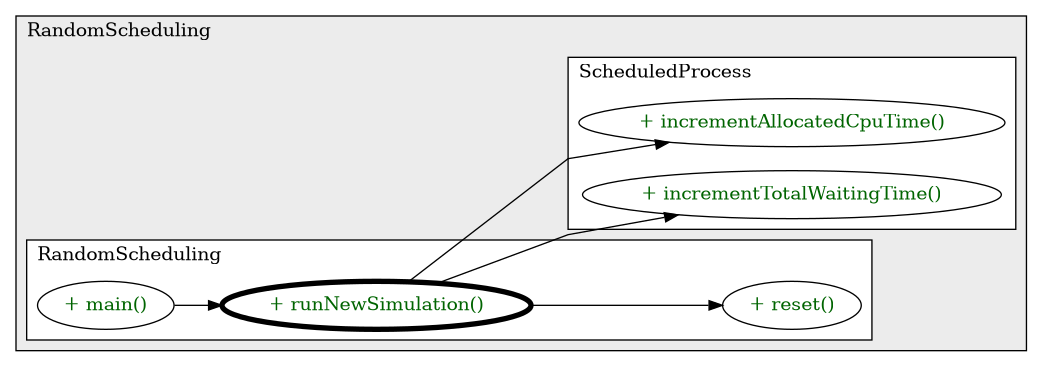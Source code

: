 @startuml

/' diagram meta data start
config=CallConfiguration;
{
  "rootMethod": "RandomScheduling#runNewSimulation(boolean,int,int,int,int,int,double)",
  "projectClassification": {
    "searchMode": "OpenProject", // OpenProject, AllProjects
    "includedProjects": "",
    "pathEndKeywords": "*.impl",
    "isClientPath": "",
    "isClientName": "",
    "isTestPath": "",
    "isTestName": "",
    "isMappingPath": "",
    "isMappingName": "",
    "isDataAccessPath": "",
    "isDataAccessName": "",
    "isDataStructurePath": "",
    "isDataStructureName": "",
    "isInterfaceStructuresPath": "",
    "isInterfaceStructuresName": "",
    "isEntryPointPath": "",
    "isEntryPointName": ""
  },
  "graphRestriction": {
    "classPackageExcludeFilter": "",
    "classPackageIncludeFilter": "",
    "classNameExcludeFilter": "",
    "classNameIncludeFilter": "",
    "methodNameExcludeFilter": "",
    "methodNameIncludeFilter": "",
    "removeByInheritance": "", // inheritance/annotation based filtering is done in a second step
    "removeByAnnotation": "",
    "removeByClassPackage": "", // cleanup the graph after inheritance/annotation based filtering is done
    "removeByClassName": "",
    "cutMappings": false,
    "cutEnum": true,
    "cutTests": true,
    "cutClient": true,
    "cutDataAccess": true,
    "cutInterfaceStructures": true,
    "cutDataStructures": true,
    "cutGetterAndSetter": true,
    "cutConstructors": true
  },
  "graphTraversal": {
    "forwardDepth": 3,
    "backwardDepth": 3,
    "classPackageExcludeFilter": "",
    "classPackageIncludeFilter": "",
    "classNameExcludeFilter": "",
    "classNameIncludeFilter": "",
    "methodNameExcludeFilter": "",
    "methodNameIncludeFilter": "",
    "hideMappings": false,
    "hideDataStructures": false,
    "hidePrivateMethods": true,
    "hideInterfaceCalls": true, // indirection: implementation -> interface (is hidden) -> implementation
    "onlyShowApplicationEntryPoints": false // root node is included
  },
  "details": {
    "aggregation": "GroupByClass", // ByClass, GroupByClass, None
    "showMethodParametersTypes": false,
    "showMethodParametersNames": false,
    "showMethodReturnType": false,
    "showPackageLevels": 2,
    "showCallOrder": false,
    "edgeMode": "MethodsOnly", // TypesOnly, MethodsOnly, TypesAndMethods, MethodsAndDirectTypeUsage
    "showDetailedClassStructure": false
  },
  "rootClass": "RandomScheduling"
}
diagram meta data end '/



digraph g {
    rankdir="LR"
    splines=polyline
    

'nodes 
subgraph cluster_1902341417 { 
   	label=RandomScheduling
	labeljust=l
	fillcolor="#ececec"
	style=filled
   
   subgraph cluster_1400966414 { 
   	label=RandomScheduling
	labeljust=l
	fillcolor=white
	style=filled
   
   RandomScheduling1902341417XXXmain1859653459[
	label="+ main()"
	style=filled
	fillcolor=white
	tooltip="RandomScheduling

null"
	fontcolor=darkgreen
];

RandomScheduling1902341417XXXreset0[
	label="+ reset()"
	style=filled
	fillcolor=white
	tooltip="RandomScheduling

null"
	fontcolor=darkgreen
];

RandomScheduling1902341417XXXrunNewSimulation1005994920[
	label="+ runNewSimulation()"
	style=filled
	fillcolor=white
	tooltip="RandomScheduling

null"
	penwidth=4
	fontcolor=darkgreen
];
} 

subgraph cluster_58066777 { 
   	label=ScheduledProcess
	labeljust=l
	fillcolor=white
	style=filled
   
   ScheduledProcess1902341417XXXincrementAllocatedCpuTime0[
	label="+ incrementAllocatedCpuTime()"
	style=filled
	fillcolor=white
	tooltip="ScheduledProcess

null"
	fontcolor=darkgreen
];

ScheduledProcess1902341417XXXincrementTotalWaitingTime0[
	label="+ incrementTotalWaitingTime()"
	style=filled
	fillcolor=white
	tooltip="ScheduledProcess

null"
	fontcolor=darkgreen
];
} 
} 

'edges    
RandomScheduling1902341417XXXmain1859653459 -> RandomScheduling1902341417XXXrunNewSimulation1005994920;
RandomScheduling1902341417XXXrunNewSimulation1005994920 -> RandomScheduling1902341417XXXreset0;
RandomScheduling1902341417XXXrunNewSimulation1005994920 -> ScheduledProcess1902341417XXXincrementAllocatedCpuTime0;
RandomScheduling1902341417XXXrunNewSimulation1005994920 -> ScheduledProcess1902341417XXXincrementTotalWaitingTime0;
    
}
@enduml